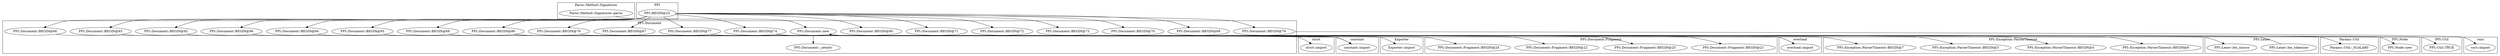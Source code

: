 digraph {
graph [overlap=false]
subgraph cluster_constant {
	label="constant";
	"constant::import";
}
subgraph cluster_PPI_Document {
	label="PPI::Document";
	"PPI::Document::BEGIN@68";
	"PPI::Document::_setattr";
	"PPI::Document::BEGIN@66";
	"PPI::Document::BEGIN@95";
	"PPI::Document::BEGIN@93";
	"PPI::Document::BEGIN@70";
	"PPI::Document::BEGIN@73";
	"PPI::Document::BEGIN@72";
	"PPI::Document::BEGIN@71";
	"PPI::Document::BEGIN@69";
	"PPI::Document::BEGIN@80";
	"PPI::Document::BEGIN@96";
	"PPI::Document::BEGIN@86";
	"PPI::Document::BEGIN@77";
	"PPI::Document::BEGIN@74";
	"PPI::Document::new";
	"PPI::Document::BEGIN@67";
	"PPI::Document::BEGIN@92";
	"PPI::Document::BEGIN@79";
	"PPI::Document::BEGIN@94";
	"PPI::Document::BEGIN@76";
}
subgraph cluster_PPI_Lexer {
	label="PPI::Lexer";
	"PPI::Lexer::lex_tokenizer";
	"PPI::Lexer::lex_source";
}
subgraph cluster_Parse_Method_Signatures {
	label="Parse::Method::Signatures";
	"Parse::Method::Signatures::parse";
}
subgraph cluster_PPI_Document_Fragment {
	label="PPI::Document::Fragment";
	"PPI::Document::Fragment::BEGIN@21";
	"PPI::Document::Fragment::BEGIN@25";
	"PPI::Document::Fragment::BEGIN@22";
	"PPI::Document::Fragment::BEGIN@24";
}
subgraph cluster_PPI_Exception_ParserTimeout {
	label="PPI::Exception::ParserTimeout";
	"PPI::Exception::ParserTimeout::BEGIN@6";
	"PPI::Exception::ParserTimeout::BEGIN@4";
	"PPI::Exception::ParserTimeout::BEGIN@3";
	"PPI::Exception::ParserTimeout::BEGIN@7";
}
subgraph cluster_Exporter {
	label="Exporter";
	"Exporter::import";
}
subgraph cluster_Params_Util {
	label="Params::Util";
	"Params::Util::_SCALAR0";
}
subgraph cluster_PPI_Node {
	label="PPI::Node";
	"PPI::Node::new";
}
subgraph cluster_PPI_Util {
	label="PPI::Util";
	"PPI::Util::TRUE";
}
subgraph cluster_overload {
	label="overload";
	"overload::import";
}
subgraph cluster_vars {
	label="vars";
	"vars::import";
}
subgraph cluster_strict {
	label="strict";
	"strict::import";
}
subgraph cluster_PPI {
	label="PPI";
	"PPI::BEGIN@23";
}
"Parse::Method::Signatures::parse" -> "PPI::Document::new";
"PPI::Lexer::lex_tokenizer" -> "PPI::Document::new";
"PPI::BEGIN@23" -> "PPI::Document::BEGIN@68";
"PPI::Document::BEGIN@86" -> "PPI::Document::Fragment::BEGIN@22";
"PPI::Document::BEGIN@86" -> "PPI::Document::Fragment::BEGIN@21";
"PPI::BEGIN@23" -> "PPI::Document::BEGIN@79";
"PPI::Document::BEGIN@76" -> "overload::import";
"PPI::Document::BEGIN@77" -> "overload::import";
"PPI::Document::BEGIN@74" -> "PPI::Exception::ParserTimeout::BEGIN@7";
"PPI::BEGIN@23" -> "PPI::Document::BEGIN@93";
"PPI::Document::new" -> "PPI::Node::new";
"PPI::Document::BEGIN@86" -> "PPI::Document::Fragment::BEGIN@24";
"PPI::BEGIN@23" -> "PPI::Document::BEGIN@73";
"PPI::BEGIN@23" -> "PPI::Document::BEGIN@95";
"PPI::BEGIN@23" -> "PPI::Document::BEGIN@92";
"PPI::Document::BEGIN@92" -> "constant::import";
"PPI::Document::BEGIN@96" -> "constant::import";
"PPI::Document::BEGIN@94" -> "constant::import";
"PPI::Document::BEGIN@95" -> "constant::import";
"PPI::Document::BEGIN@93" -> "constant::import";
"PPI::Document::BEGIN@74" -> "PPI::Exception::ParserTimeout::BEGIN@3";
"PPI::Document::BEGIN@66" -> "strict::import";
"PPI::Document::new" -> "PPI::Util::TRUE";
"PPI::BEGIN@23" -> "PPI::Document::BEGIN@80";
"PPI::BEGIN@23" -> "PPI::Document::BEGIN@66";
"PPI::Document::new" -> "Params::Util::_SCALAR0";
"PPI::Document::BEGIN@69" -> "Exporter::import";
"PPI::BEGIN@23" -> "PPI::Document::BEGIN@67";
"PPI::Document::BEGIN@74" -> "PPI::Exception::ParserTimeout::BEGIN@6";
"PPI::BEGIN@23" -> "PPI::Document::BEGIN@94";
"PPI::Document::BEGIN@79" -> "vars::import";
"PPI::BEGIN@23" -> "PPI::Document::BEGIN@71";
"PPI::BEGIN@23" -> "PPI::Document::BEGIN@86";
"PPI::BEGIN@23" -> "PPI::Document::BEGIN@76";
"PPI::BEGIN@23" -> "PPI::Document::BEGIN@96";
"PPI::BEGIN@23" -> "PPI::Document::BEGIN@74";
"PPI::BEGIN@23" -> "PPI::Document::BEGIN@69";
"PPI::Document::new" -> "PPI::Lexer::lex_source";
"PPI::BEGIN@23" -> "PPI::Document::BEGIN@72";
"PPI::Document::BEGIN@86" -> "PPI::Document::Fragment::BEGIN@25";
"PPI::Document::new" -> "PPI::Document::_setattr";
"PPI::Document::BEGIN@74" -> "PPI::Exception::ParserTimeout::BEGIN@4";
"PPI::BEGIN@23" -> "PPI::Document::BEGIN@70";
"PPI::BEGIN@23" -> "PPI::Document::BEGIN@77";
}
